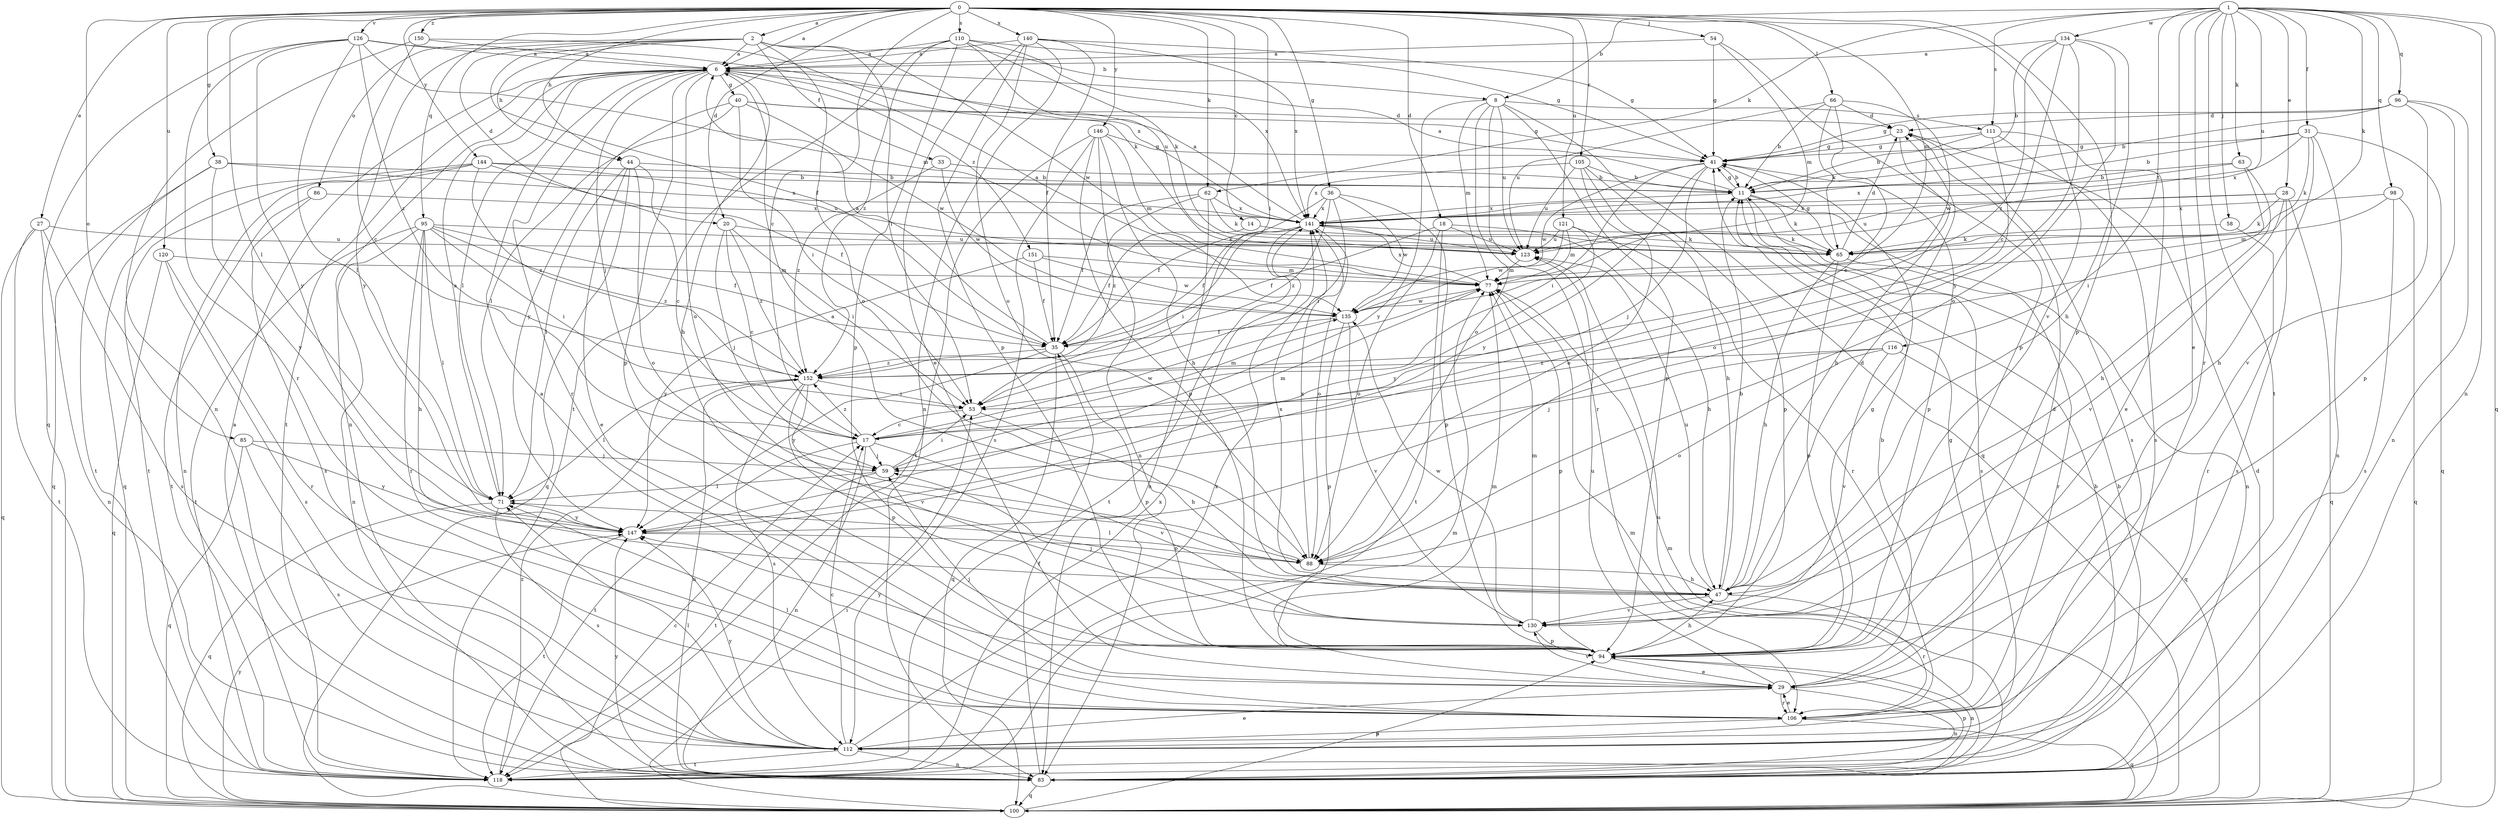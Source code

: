strict digraph  {
0;
1;
2;
6;
8;
11;
14;
17;
18;
20;
23;
27;
28;
29;
31;
33;
35;
36;
38;
40;
41;
44;
47;
53;
54;
58;
59;
62;
63;
65;
66;
71;
77;
83;
85;
86;
88;
94;
95;
96;
98;
100;
105;
106;
110;
111;
112;
116;
118;
120;
121;
123;
126;
130;
134;
135;
140;
141;
144;
146;
147;
150;
151;
152;
0 -> 2  [label=a];
0 -> 6  [label=a];
0 -> 14  [label=c];
0 -> 17  [label=c];
0 -> 18  [label=d];
0 -> 20  [label=d];
0 -> 27  [label=e];
0 -> 36  [label=g];
0 -> 38  [label=g];
0 -> 44  [label=h];
0 -> 53  [label=i];
0 -> 54  [label=j];
0 -> 62  [label=k];
0 -> 66  [label=l];
0 -> 71  [label=l];
0 -> 77  [label=m];
0 -> 85  [label=o];
0 -> 94  [label=p];
0 -> 95  [label=q];
0 -> 105  [label=r];
0 -> 110  [label=s];
0 -> 120  [label=u];
0 -> 121  [label=u];
0 -> 126  [label=v];
0 -> 130  [label=v];
0 -> 140  [label=x];
0 -> 144  [label=y];
0 -> 146  [label=y];
0 -> 150  [label=z];
1 -> 8  [label=b];
1 -> 28  [label=e];
1 -> 29  [label=e];
1 -> 31  [label=f];
1 -> 58  [label=j];
1 -> 62  [label=k];
1 -> 63  [label=k];
1 -> 65  [label=k];
1 -> 83  [label=n];
1 -> 96  [label=q];
1 -> 98  [label=q];
1 -> 100  [label=q];
1 -> 106  [label=r];
1 -> 111  [label=s];
1 -> 116  [label=t];
1 -> 118  [label=t];
1 -> 123  [label=u];
1 -> 134  [label=w];
2 -> 6  [label=a];
2 -> 8  [label=b];
2 -> 20  [label=d];
2 -> 33  [label=f];
2 -> 35  [label=f];
2 -> 44  [label=h];
2 -> 53  [label=i];
2 -> 86  [label=o];
2 -> 88  [label=o];
2 -> 135  [label=w];
2 -> 147  [label=y];
6 -> 40  [label=g];
6 -> 47  [label=h];
6 -> 59  [label=j];
6 -> 71  [label=l];
6 -> 83  [label=n];
6 -> 88  [label=o];
6 -> 94  [label=p];
6 -> 106  [label=r];
6 -> 118  [label=t];
6 -> 151  [label=z];
8 -> 77  [label=m];
8 -> 88  [label=o];
8 -> 94  [label=p];
8 -> 100  [label=q];
8 -> 106  [label=r];
8 -> 111  [label=s];
8 -> 123  [label=u];
8 -> 147  [label=y];
11 -> 6  [label=a];
11 -> 41  [label=g];
11 -> 65  [label=k];
11 -> 83  [label=n];
11 -> 112  [label=s];
11 -> 141  [label=x];
14 -> 35  [label=f];
14 -> 65  [label=k];
17 -> 59  [label=j];
17 -> 77  [label=m];
17 -> 83  [label=n];
17 -> 118  [label=t];
17 -> 130  [label=v];
17 -> 135  [label=w];
17 -> 152  [label=z];
18 -> 35  [label=f];
18 -> 47  [label=h];
18 -> 88  [label=o];
18 -> 118  [label=t];
18 -> 123  [label=u];
20 -> 17  [label=c];
20 -> 53  [label=i];
20 -> 59  [label=j];
20 -> 65  [label=k];
20 -> 152  [label=z];
23 -> 41  [label=g];
23 -> 47  [label=h];
23 -> 112  [label=s];
27 -> 83  [label=n];
27 -> 100  [label=q];
27 -> 112  [label=s];
27 -> 118  [label=t];
27 -> 123  [label=u];
28 -> 65  [label=k];
28 -> 100  [label=q];
28 -> 112  [label=s];
28 -> 123  [label=u];
28 -> 130  [label=v];
28 -> 141  [label=x];
29 -> 11  [label=b];
29 -> 23  [label=d];
29 -> 59  [label=j];
29 -> 77  [label=m];
29 -> 83  [label=n];
29 -> 106  [label=r];
29 -> 123  [label=u];
29 -> 130  [label=v];
31 -> 11  [label=b];
31 -> 41  [label=g];
31 -> 47  [label=h];
31 -> 65  [label=k];
31 -> 83  [label=n];
31 -> 100  [label=q];
31 -> 141  [label=x];
33 -> 11  [label=b];
33 -> 135  [label=w];
33 -> 152  [label=z];
35 -> 6  [label=a];
35 -> 94  [label=p];
35 -> 100  [label=q];
35 -> 147  [label=y];
35 -> 152  [label=z];
36 -> 35  [label=f];
36 -> 53  [label=i];
36 -> 94  [label=p];
36 -> 135  [label=w];
36 -> 141  [label=x];
36 -> 152  [label=z];
38 -> 11  [label=b];
38 -> 100  [label=q];
38 -> 118  [label=t];
38 -> 141  [label=x];
38 -> 147  [label=y];
40 -> 23  [label=d];
40 -> 41  [label=g];
40 -> 53  [label=i];
40 -> 71  [label=l];
40 -> 135  [label=w];
40 -> 147  [label=y];
41 -> 11  [label=b];
41 -> 53  [label=i];
41 -> 59  [label=j];
41 -> 94  [label=p];
41 -> 135  [label=w];
41 -> 147  [label=y];
44 -> 11  [label=b];
44 -> 17  [label=c];
44 -> 29  [label=e];
44 -> 71  [label=l];
44 -> 88  [label=o];
44 -> 100  [label=q];
47 -> 11  [label=b];
47 -> 23  [label=d];
47 -> 106  [label=r];
47 -> 123  [label=u];
47 -> 130  [label=v];
47 -> 141  [label=x];
53 -> 17  [label=c];
53 -> 47  [label=h];
54 -> 6  [label=a];
54 -> 41  [label=g];
54 -> 77  [label=m];
54 -> 94  [label=p];
58 -> 65  [label=k];
58 -> 106  [label=r];
59 -> 53  [label=i];
59 -> 71  [label=l];
59 -> 77  [label=m];
59 -> 118  [label=t];
62 -> 35  [label=f];
62 -> 65  [label=k];
62 -> 83  [label=n];
62 -> 141  [label=x];
62 -> 152  [label=z];
63 -> 11  [label=b];
63 -> 47  [label=h];
63 -> 53  [label=i];
63 -> 141  [label=x];
65 -> 23  [label=d];
65 -> 41  [label=g];
65 -> 47  [label=h];
65 -> 94  [label=p];
65 -> 106  [label=r];
66 -> 11  [label=b];
66 -> 17  [label=c];
66 -> 23  [label=d];
66 -> 65  [label=k];
66 -> 123  [label=u];
66 -> 135  [label=w];
71 -> 6  [label=a];
71 -> 100  [label=q];
71 -> 112  [label=s];
71 -> 147  [label=y];
77 -> 6  [label=a];
77 -> 94  [label=p];
77 -> 135  [label=w];
77 -> 141  [label=x];
83 -> 11  [label=b];
83 -> 35  [label=f];
83 -> 77  [label=m];
83 -> 94  [label=p];
83 -> 100  [label=q];
83 -> 123  [label=u];
83 -> 147  [label=y];
85 -> 59  [label=j];
85 -> 100  [label=q];
85 -> 112  [label=s];
85 -> 147  [label=y];
86 -> 112  [label=s];
86 -> 118  [label=t];
86 -> 141  [label=x];
88 -> 6  [label=a];
88 -> 47  [label=h];
88 -> 71  [label=l];
88 -> 141  [label=x];
94 -> 29  [label=e];
94 -> 41  [label=g];
94 -> 47  [label=h];
94 -> 83  [label=n];
94 -> 147  [label=y];
95 -> 35  [label=f];
95 -> 47  [label=h];
95 -> 53  [label=i];
95 -> 71  [label=l];
95 -> 83  [label=n];
95 -> 106  [label=r];
95 -> 118  [label=t];
95 -> 123  [label=u];
95 -> 152  [label=z];
96 -> 11  [label=b];
96 -> 23  [label=d];
96 -> 41  [label=g];
96 -> 83  [label=n];
96 -> 94  [label=p];
96 -> 130  [label=v];
98 -> 77  [label=m];
98 -> 100  [label=q];
98 -> 112  [label=s];
98 -> 141  [label=x];
100 -> 17  [label=c];
100 -> 23  [label=d];
100 -> 53  [label=i];
100 -> 77  [label=m];
100 -> 94  [label=p];
100 -> 147  [label=y];
105 -> 11  [label=b];
105 -> 47  [label=h];
105 -> 88  [label=o];
105 -> 94  [label=p];
105 -> 123  [label=u];
105 -> 141  [label=x];
106 -> 6  [label=a];
106 -> 29  [label=e];
106 -> 41  [label=g];
106 -> 71  [label=l];
106 -> 100  [label=q];
106 -> 112  [label=s];
110 -> 6  [label=a];
110 -> 41  [label=g];
110 -> 65  [label=k];
110 -> 94  [label=p];
110 -> 118  [label=t];
110 -> 123  [label=u];
110 -> 141  [label=x];
110 -> 152  [label=z];
111 -> 11  [label=b];
111 -> 29  [label=e];
111 -> 41  [label=g];
111 -> 88  [label=o];
111 -> 112  [label=s];
112 -> 17  [label=c];
112 -> 29  [label=e];
112 -> 71  [label=l];
112 -> 83  [label=n];
112 -> 118  [label=t];
112 -> 141  [label=x];
112 -> 147  [label=y];
116 -> 59  [label=j];
116 -> 88  [label=o];
116 -> 100  [label=q];
116 -> 130  [label=v];
116 -> 152  [label=z];
118 -> 6  [label=a];
118 -> 11  [label=b];
118 -> 77  [label=m];
118 -> 141  [label=x];
118 -> 152  [label=z];
120 -> 77  [label=m];
120 -> 100  [label=q];
120 -> 106  [label=r];
120 -> 112  [label=s];
121 -> 77  [label=m];
121 -> 106  [label=r];
121 -> 123  [label=u];
121 -> 135  [label=w];
121 -> 147  [label=y];
123 -> 77  [label=m];
126 -> 6  [label=a];
126 -> 71  [label=l];
126 -> 77  [label=m];
126 -> 100  [label=q];
126 -> 106  [label=r];
126 -> 141  [label=x];
126 -> 147  [label=y];
126 -> 152  [label=z];
130 -> 59  [label=j];
130 -> 77  [label=m];
130 -> 94  [label=p];
130 -> 135  [label=w];
134 -> 6  [label=a];
134 -> 11  [label=b];
134 -> 17  [label=c];
134 -> 47  [label=h];
134 -> 88  [label=o];
134 -> 147  [label=y];
134 -> 152  [label=z];
135 -> 35  [label=f];
135 -> 94  [label=p];
135 -> 130  [label=v];
140 -> 6  [label=a];
140 -> 29  [label=e];
140 -> 35  [label=f];
140 -> 41  [label=g];
140 -> 83  [label=n];
140 -> 88  [label=o];
140 -> 94  [label=p];
140 -> 141  [label=x];
141 -> 6  [label=a];
141 -> 35  [label=f];
141 -> 53  [label=i];
141 -> 65  [label=k];
141 -> 88  [label=o];
141 -> 118  [label=t];
141 -> 123  [label=u];
144 -> 11  [label=b];
144 -> 35  [label=f];
144 -> 83  [label=n];
144 -> 100  [label=q];
144 -> 118  [label=t];
144 -> 123  [label=u];
144 -> 152  [label=z];
146 -> 41  [label=g];
146 -> 47  [label=h];
146 -> 77  [label=m];
146 -> 83  [label=n];
146 -> 94  [label=p];
146 -> 112  [label=s];
146 -> 118  [label=t];
147 -> 88  [label=o];
147 -> 118  [label=t];
150 -> 6  [label=a];
150 -> 17  [label=c];
150 -> 65  [label=k];
150 -> 83  [label=n];
151 -> 35  [label=f];
151 -> 77  [label=m];
151 -> 135  [label=w];
151 -> 147  [label=y];
152 -> 53  [label=i];
152 -> 71  [label=l];
152 -> 83  [label=n];
152 -> 94  [label=p];
152 -> 112  [label=s];
152 -> 130  [label=v];
}
